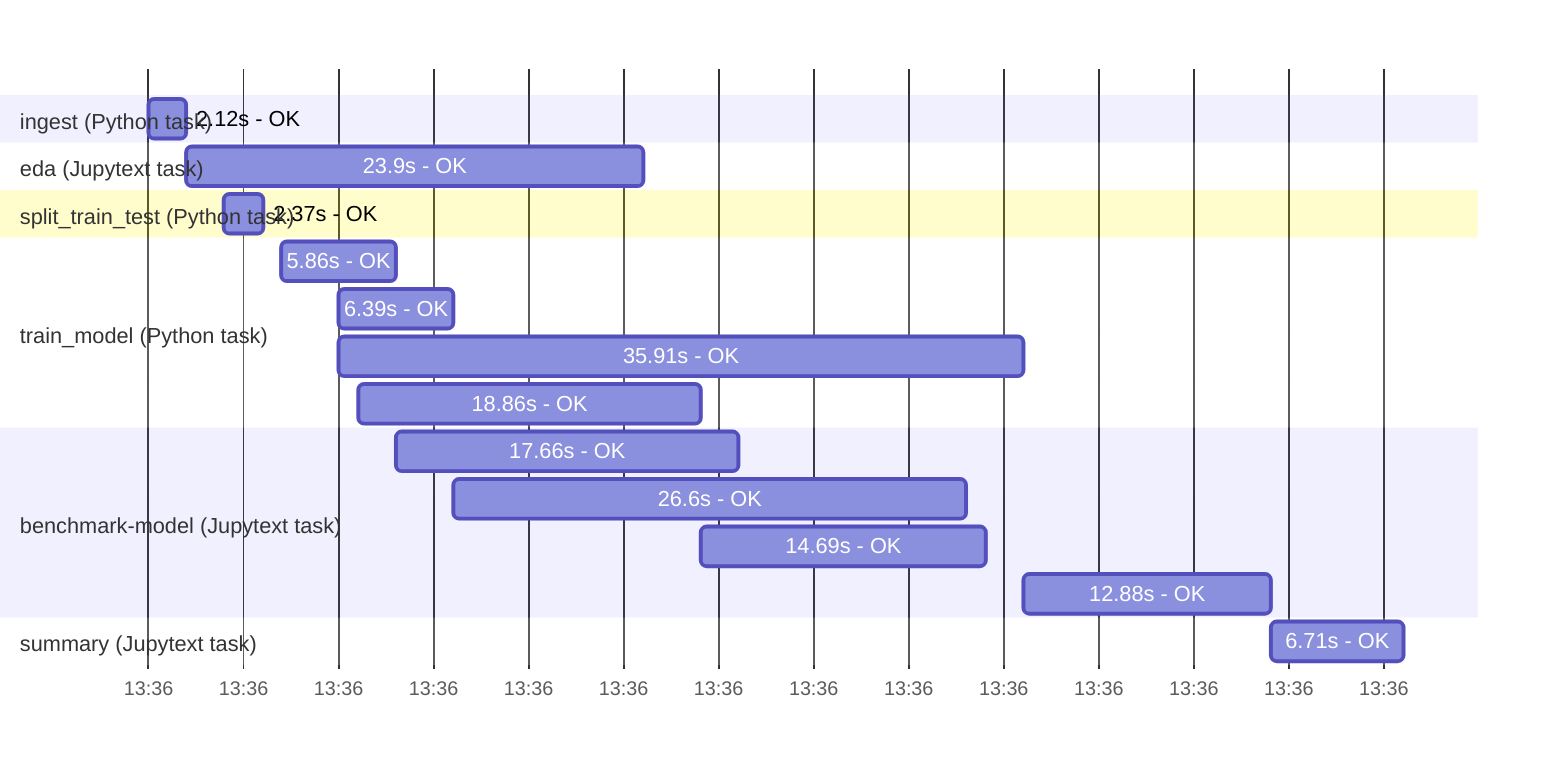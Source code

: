 gantt
    %% Mermaid input file for drawing Gantt chart of runlog runtimes
    %% See https://mermaid-js.github.io/mermaid/#/gantt
    %%
    axisFormat %H:%M
    %%
    %% Give timestamps as unix timestamps (ms)
    dateFormat x
    %%
    section ingest (Python task)
    2.12s - OK : , 1690612345 , 1690612347 
    section eda (Jupytext task)
    23.9s - OK : , 1690612347 , 1690612371 
    section split_train_test (Python task)
    2.37s - OK : , 1690612349 , 1690612351 
    section train_model (Python task)
    5.86s - OK : , 1690612352 , 1690612358 
    section train_model (Python task)
    6.39s - OK : , 1690612355 , 1690612361 
    section train_model (Python task)
    35.91s - OK : , 1690612355 , 1690612391 
    section train_model (Python task)
    18.86s - OK : , 1690612356 , 1690612374 
    section benchmark-model (Jupytext task)
    17.66s - OK : , 1690612358 , 1690612376 
    section benchmark-model (Jupytext task)
    26.6s - OK : , 1690612361 , 1690612388 
    section benchmark-model (Jupytext task)
    14.69s - OK : , 1690612374 , 1690612389 
    section benchmark-model (Jupytext task)
    12.88s - OK : , 1690612391 , 1690612404 
    section summary (Jupytext task)
    6.71s - OK : , 1690612404 , 1690612411